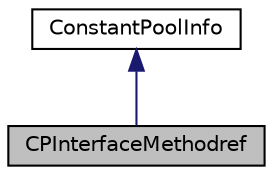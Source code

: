 digraph "CPInterfaceMethodref"
{
 // LATEX_PDF_SIZE
  edge [fontname="Helvetica",fontsize="10",labelfontname="Helvetica",labelfontsize="10"];
  node [fontname="Helvetica",fontsize="10",shape=record];
  Node1 [label="CPInterfaceMethodref",height=0.2,width=0.4,color="black", fillcolor="grey75", style="filled", fontcolor="black",tooltip="Estrutura usada para representar um método de interface."];
  Node2 -> Node1 [dir="back",color="midnightblue",fontsize="10",style="solid",fontname="Helvetica"];
  Node2 [label="ConstantPoolInfo",height=0.2,width=0.4,color="black", fillcolor="white", style="filled",URL="$struct_constant_pool_info.html",tooltip="Estrutura base de todos os constant Pool."];
}

